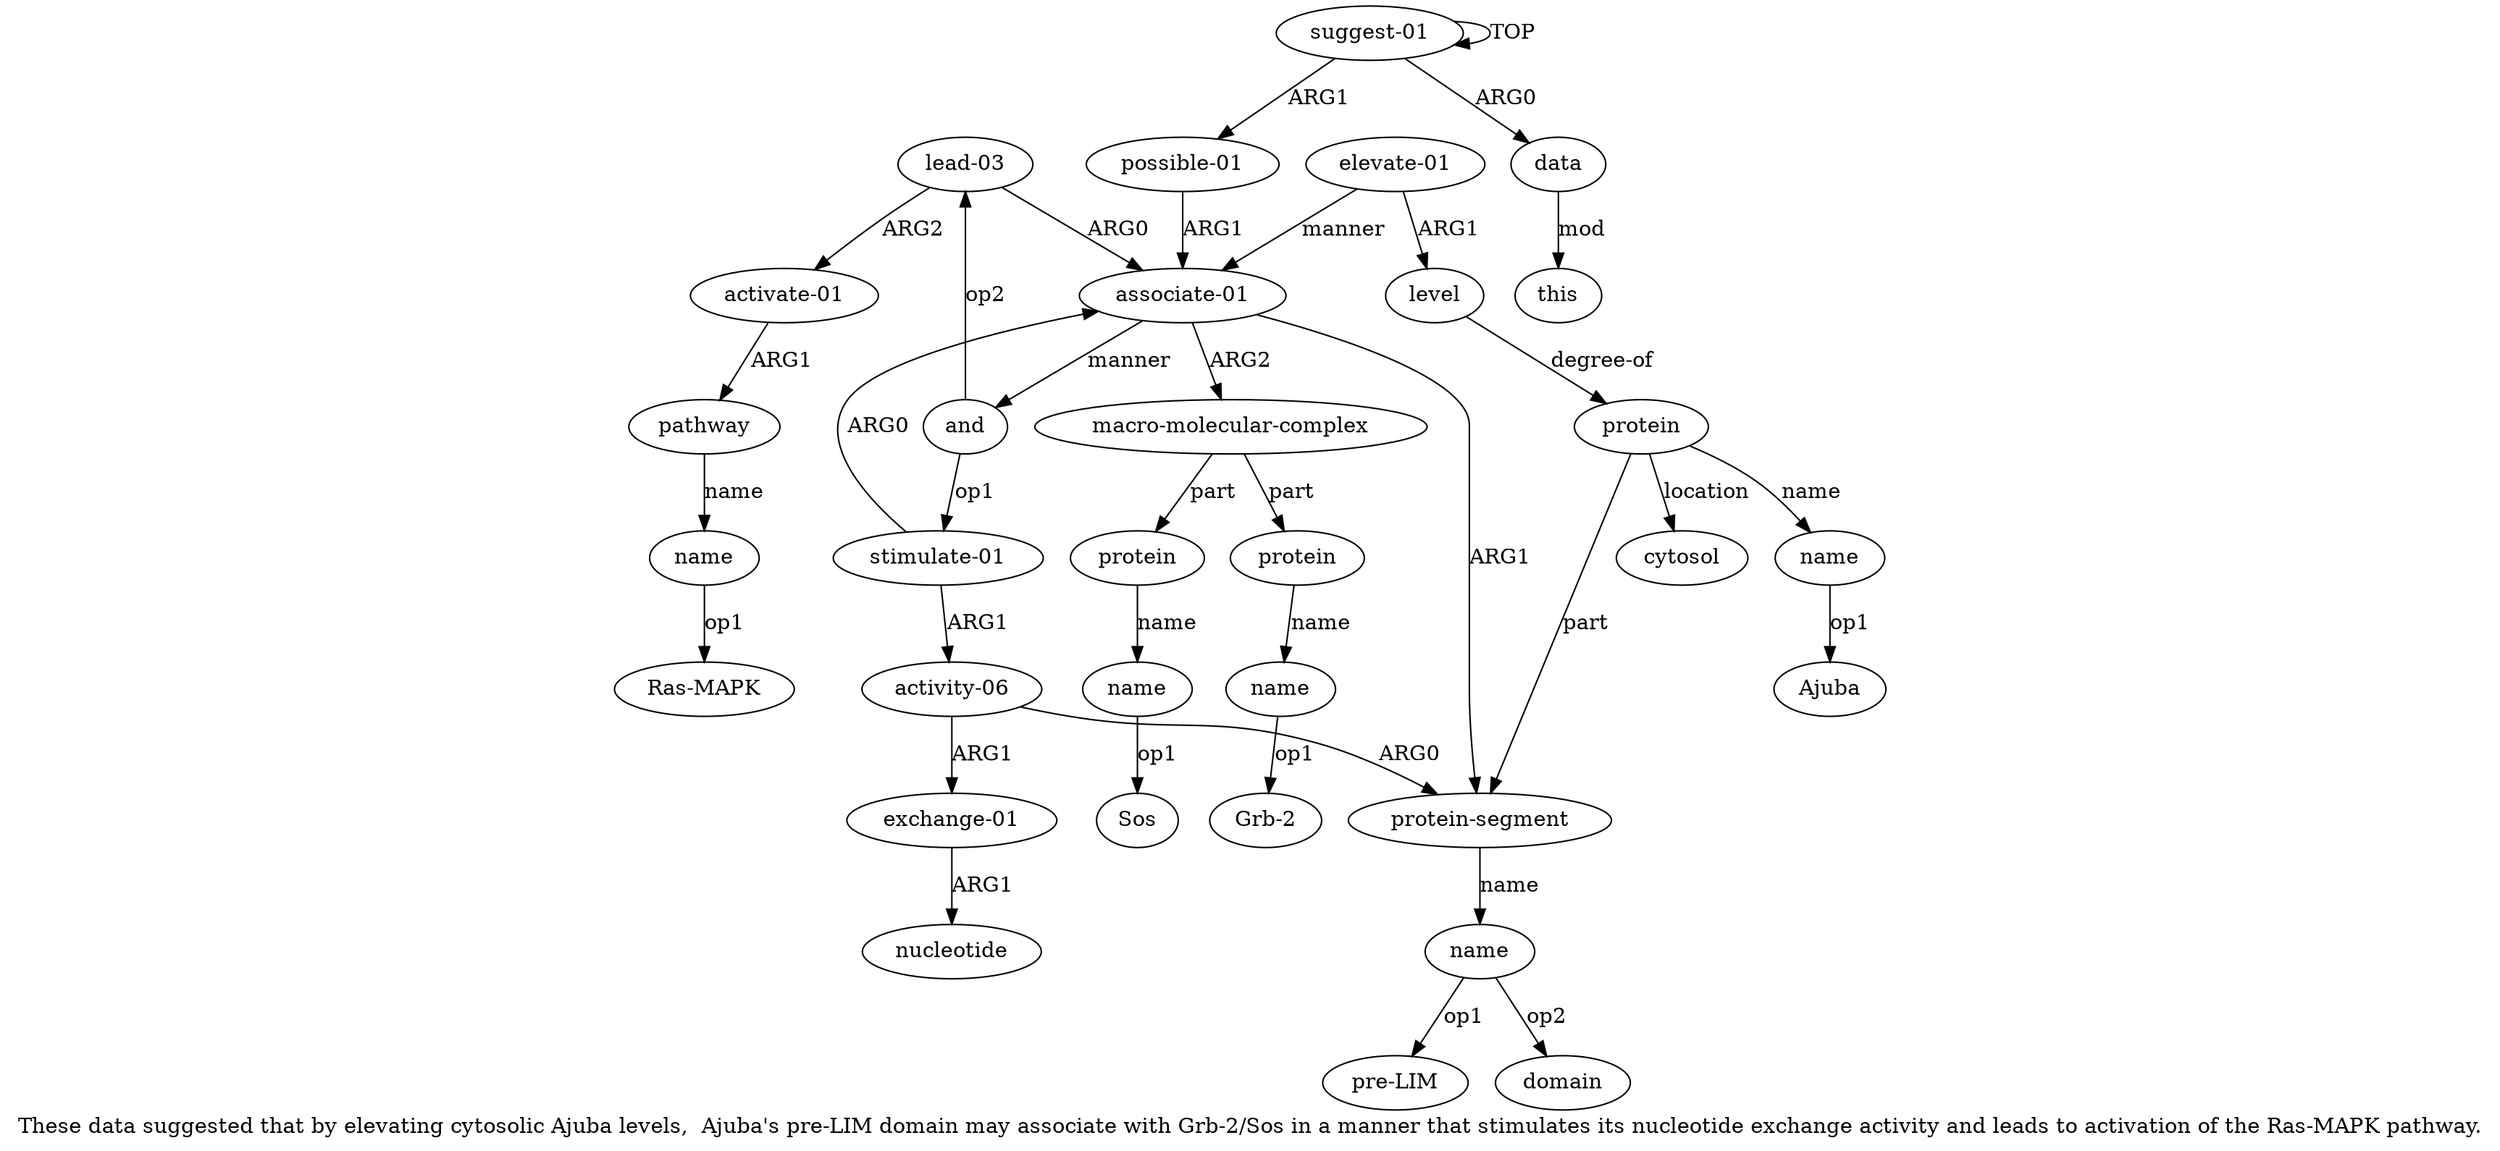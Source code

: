 digraph  {
	graph [label="These data suggested that by elevating cytosolic Ajuba levels,  Ajuba's pre-LIM domain may associate with Grb-2/Sos in a manner \
that stimulates its nucleotide exchange activity and leads to activation of the Ras-MAPK pathway."];
	node [label="\N"];
	a20	 [color=black,
		gold_ind=20,
		gold_label="lead-03",
		label="lead-03",
		test_ind=20,
		test_label="lead-03"];
	a21	 [color=black,
		gold_ind=21,
		gold_label="activate-01",
		label="activate-01",
		test_ind=21,
		test_label="activate-01"];
	a20 -> a21 [key=0,
	color=black,
	gold_label=ARG2,
	label=ARG2,
	test_label=ARG2];
a4 [color=black,
	gold_ind=4,
	gold_label="associate-01",
	label="associate-01",
	test_ind=4,
	test_label="associate-01"];
a20 -> a4 [key=0,
color=black,
gold_label=ARG0,
label=ARG0,
test_label=ARG0];
a22 [color=black,
gold_ind=22,
gold_label=pathway,
label=pathway,
test_ind=22,
test_label=pathway];
a21 -> a22 [key=0,
color=black,
gold_label=ARG1,
label=ARG1,
test_label=ARG1];
a23 [color=black,
gold_ind=23,
gold_label=name,
label=name,
test_ind=23,
test_label=name];
a22 -> a23 [key=0,
color=black,
gold_label=name,
label=name,
test_label=name];
"a23 Ras-MAPK" [color=black,
gold_ind=-1,
gold_label="Ras-MAPK",
label="Ras-MAPK",
test_ind=-1,
test_label="Ras-MAPK"];
a23 -> "a23 Ras-MAPK" [key=0,
color=black,
gold_label=op1,
label=op1,
test_label=op1];
a24 [color=black,
gold_ind=24,
gold_label="elevate-01",
label="elevate-01",
test_ind=24,
test_label="elevate-01"];
a25 [color=black,
gold_ind=25,
gold_label=level,
label=level,
test_ind=25,
test_label=level];
a24 -> a25 [key=0,
color=black,
gold_label=ARG1,
label=ARG1,
test_label=ARG1];
a24 -> a4 [key=0,
color=black,
gold_label=manner,
label=manner,
test_label=manner];
a7 [color=black,
gold_ind=7,
gold_label=protein,
label=protein,
test_ind=7,
test_label=protein];
a25 -> a7 [key=0,
color=black,
gold_label="degree-of",
label="degree-of",
test_label="degree-of"];
"a6 pre-LIM" [color=black,
gold_ind=-1,
gold_label="pre-LIM",
label="pre-LIM",
test_ind=-1,
test_label="pre-LIM"];
"a6 domain" [color=black,
gold_ind=-1,
gold_label=domain,
label=domain,
test_ind=-1,
test_label=domain];
"a12 Grb-2" [color=black,
gold_ind=-1,
gold_label="Grb-2",
label="Grb-2",
test_ind=-1,
test_label="Grb-2"];
a15 [color=black,
gold_ind=15,
gold_label=and,
label=and,
test_ind=15,
test_label=and];
a15 -> a20 [key=0,
color=black,
gold_label=op2,
label=op2,
test_label=op2];
a16 [color=black,
gold_ind=16,
gold_label="stimulate-01",
label="stimulate-01",
test_ind=16,
test_label="stimulate-01"];
a15 -> a16 [key=0,
color=black,
gold_label=op1,
label=op1,
test_label=op1];
a14 [color=black,
gold_ind=14,
gold_label=name,
label=name,
test_ind=14,
test_label=name];
"a14 Sos" [color=black,
gold_ind=-1,
gold_label=Sos,
label=Sos,
test_ind=-1,
test_label=Sos];
a14 -> "a14 Sos" [key=0,
color=black,
gold_label=op1,
label=op1,
test_label=op1];
a17 [color=black,
gold_ind=17,
gold_label="activity-06",
label="activity-06",
test_ind=17,
test_label="activity-06"];
a18 [color=black,
gold_ind=18,
gold_label="exchange-01",
label="exchange-01",
test_ind=18,
test_label="exchange-01"];
a17 -> a18 [key=0,
color=black,
gold_label=ARG1,
label=ARG1,
test_label=ARG1];
a5 [color=black,
gold_ind=5,
gold_label="protein-segment",
label="protein-segment",
test_ind=5,
test_label="protein-segment"];
a17 -> a5 [key=0,
color=black,
gold_label=ARG0,
label=ARG0,
test_label=ARG0];
a16 -> a17 [key=0,
color=black,
gold_label=ARG1,
label=ARG1,
test_label=ARG1];
a16 -> a4 [key=0,
color=black,
gold_label=ARG0,
label=ARG0,
test_label=ARG0];
a11 [color=black,
gold_ind=11,
gold_label=protein,
label=protein,
test_ind=11,
test_label=protein];
a12 [color=black,
gold_ind=12,
gold_label=name,
label=name,
test_ind=12,
test_label=name];
a11 -> a12 [key=0,
color=black,
gold_label=name,
label=name,
test_label=name];
a10 [color=black,
gold_ind=10,
gold_label="macro-molecular-complex",
label="macro-molecular-complex",
test_ind=10,
test_label="macro-molecular-complex"];
a10 -> a11 [key=0,
color=black,
gold_label=part,
label=part,
test_label=part];
a13 [color=black,
gold_ind=13,
gold_label=protein,
label=protein,
test_ind=13,
test_label=protein];
a10 -> a13 [key=0,
color=black,
gold_label=part,
label=part,
test_label=part];
a13 -> a14 [key=0,
color=black,
gold_label=name,
label=name,
test_label=name];
a12 -> "a12 Grb-2" [key=0,
color=black,
gold_label=op1,
label=op1,
test_label=op1];
a19 [color=black,
gold_ind=19,
gold_label=nucleotide,
label=nucleotide,
test_ind=19,
test_label=nucleotide];
a18 -> a19 [key=0,
color=black,
gold_label=ARG1,
label=ARG1,
test_label=ARG1];
a1 [color=black,
gold_ind=1,
gold_label=data,
label=data,
test_ind=1,
test_label=data];
a2 [color=black,
gold_ind=2,
gold_label=this,
label=this,
test_ind=2,
test_label=this];
a1 -> a2 [key=0,
color=black,
gold_label=mod,
label=mod,
test_label=mod];
a0 [color=black,
gold_ind=0,
gold_label="suggest-01",
label="suggest-01",
test_ind=0,
test_label="suggest-01"];
a0 -> a1 [key=0,
color=black,
gold_label=ARG0,
label=ARG0,
test_label=ARG0];
a0 -> a0 [key=0,
color=black,
gold_label=TOP,
label=TOP,
test_label=TOP];
a3 [color=black,
gold_ind=3,
gold_label="possible-01",
label="possible-01",
test_ind=3,
test_label="possible-01"];
a0 -> a3 [key=0,
color=black,
gold_label=ARG1,
label=ARG1,
test_label=ARG1];
a3 -> a4 [key=0,
color=black,
gold_label=ARG1,
label=ARG1,
test_label=ARG1];
a6 [color=black,
gold_ind=6,
gold_label=name,
label=name,
test_ind=6,
test_label=name];
a5 -> a6 [key=0,
color=black,
gold_label=name,
label=name,
test_label=name];
a4 -> a15 [key=0,
color=black,
gold_label=manner,
label=manner,
test_label=manner];
a4 -> a10 [key=0,
color=black,
gold_label=ARG2,
label=ARG2,
test_label=ARG2];
a4 -> a5 [key=0,
color=black,
gold_label=ARG1,
label=ARG1,
test_label=ARG1];
a7 -> a5 [key=0,
color=black,
gold_label=part,
label=part,
test_label=part];
a9 [color=black,
gold_ind=9,
gold_label=cytosol,
label=cytosol,
test_ind=9,
test_label=cytosol];
a7 -> a9 [key=0,
color=black,
gold_label=location,
label=location,
test_label=location];
a8 [color=black,
gold_ind=8,
gold_label=name,
label=name,
test_ind=8,
test_label=name];
a7 -> a8 [key=0,
color=black,
gold_label=name,
label=name,
test_label=name];
a6 -> "a6 pre-LIM" [key=0,
color=black,
gold_label=op1,
label=op1,
test_label=op1];
a6 -> "a6 domain" [key=0,
color=black,
gold_label=op2,
label=op2,
test_label=op2];
"a8 Ajuba" [color=black,
gold_ind=-1,
gold_label=Ajuba,
label=Ajuba,
test_ind=-1,
test_label=Ajuba];
a8 -> "a8 Ajuba" [key=0,
color=black,
gold_label=op1,
label=op1,
test_label=op1];
}
